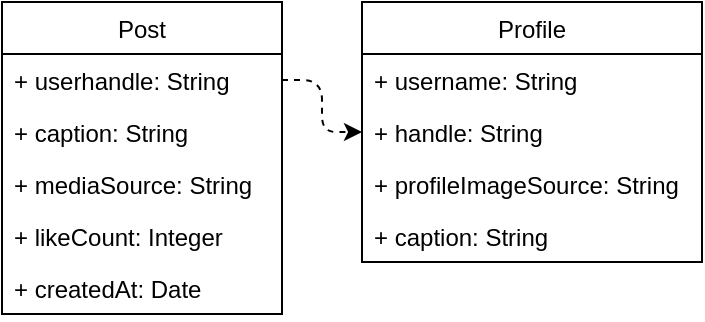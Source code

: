 <mxfile>
    <diagram id="NvvcONSBKLPKExgGw6Y5" name="Page-1">
        <mxGraphModel dx="1138" dy="779" grid="1" gridSize="10" guides="1" tooltips="1" connect="1" arrows="1" fold="1" page="1" pageScale="1" pageWidth="850" pageHeight="1100" math="0" shadow="0">
            <root>
                <mxCell id="0"/>
                <mxCell id="1" parent="0"/>
                <mxCell id="2" value="Post" style="swimlane;fontStyle=0;childLayout=stackLayout;horizontal=1;startSize=26;fillColor=none;horizontalStack=0;resizeParent=1;resizeParentMax=0;resizeLast=0;collapsible=1;marginBottom=0;" parent="1" vertex="1">
                    <mxGeometry x="350" y="340" width="140" height="156" as="geometry"/>
                </mxCell>
                <mxCell id="3" value="+ userhandle: String" style="text;strokeColor=none;fillColor=none;align=left;verticalAlign=top;spacingLeft=4;spacingRight=4;overflow=hidden;rotatable=0;points=[[0,0.5],[1,0.5]];portConstraint=eastwest;" parent="2" vertex="1">
                    <mxGeometry y="26" width="140" height="26" as="geometry"/>
                </mxCell>
                <mxCell id="4" value="+ caption: String" style="text;strokeColor=none;fillColor=none;align=left;verticalAlign=top;spacingLeft=4;spacingRight=4;overflow=hidden;rotatable=0;points=[[0,0.5],[1,0.5]];portConstraint=eastwest;" parent="2" vertex="1">
                    <mxGeometry y="52" width="140" height="26" as="geometry"/>
                </mxCell>
                <mxCell id="5" value="+ mediaSource: String" style="text;strokeColor=none;fillColor=none;align=left;verticalAlign=top;spacingLeft=4;spacingRight=4;overflow=hidden;rotatable=0;points=[[0,0.5],[1,0.5]];portConstraint=eastwest;" parent="2" vertex="1">
                    <mxGeometry y="78" width="140" height="26" as="geometry"/>
                </mxCell>
                <mxCell id="6" value="+ likeCount: Integer" style="text;strokeColor=none;fillColor=none;align=left;verticalAlign=top;spacingLeft=4;spacingRight=4;overflow=hidden;rotatable=0;points=[[0,0.5],[1,0.5]];portConstraint=eastwest;" parent="2" vertex="1">
                    <mxGeometry y="104" width="140" height="26" as="geometry"/>
                </mxCell>
                <mxCell id="7" value="+ createdAt: Date" style="text;strokeColor=none;fillColor=none;align=left;verticalAlign=top;spacingLeft=4;spacingRight=4;overflow=hidden;rotatable=0;points=[[0,0.5],[1,0.5]];portConstraint=eastwest;" parent="2" vertex="1">
                    <mxGeometry y="130" width="140" height="26" as="geometry"/>
                </mxCell>
                <mxCell id="8" value="Profile" style="swimlane;fontStyle=0;childLayout=stackLayout;horizontal=1;startSize=26;fillColor=none;horizontalStack=0;resizeParent=1;resizeParentMax=0;resizeLast=0;collapsible=1;marginBottom=0;" parent="1" vertex="1">
                    <mxGeometry x="530" y="340" width="170" height="130" as="geometry"/>
                </mxCell>
                <mxCell id="9" value="+ username: String" style="text;strokeColor=none;fillColor=none;align=left;verticalAlign=top;spacingLeft=4;spacingRight=4;overflow=hidden;rotatable=0;points=[[0,0.5],[1,0.5]];portConstraint=eastwest;" parent="8" vertex="1">
                    <mxGeometry y="26" width="170" height="26" as="geometry"/>
                </mxCell>
                <mxCell id="10" value="+ handle: String" style="text;strokeColor=none;fillColor=none;align=left;verticalAlign=top;spacingLeft=4;spacingRight=4;overflow=hidden;rotatable=0;points=[[0,0.5],[1,0.5]];portConstraint=eastwest;" parent="8" vertex="1">
                    <mxGeometry y="52" width="170" height="26" as="geometry"/>
                </mxCell>
                <mxCell id="11" value="+ profileImageSource: String" style="text;strokeColor=none;fillColor=none;align=left;verticalAlign=top;spacingLeft=4;spacingRight=4;overflow=hidden;rotatable=0;points=[[0,0.5],[1,0.5]];portConstraint=eastwest;" parent="8" vertex="1">
                    <mxGeometry y="78" width="170" height="26" as="geometry"/>
                </mxCell>
                <mxCell id="12" value="+ caption: String" style="text;strokeColor=none;fillColor=none;align=left;verticalAlign=top;spacingLeft=4;spacingRight=4;overflow=hidden;rotatable=0;points=[[0,0.5],[1,0.5]];portConstraint=eastwest;" parent="8" vertex="1">
                    <mxGeometry y="104" width="170" height="26" as="geometry"/>
                </mxCell>
                <mxCell id="13" style="edgeStyle=orthogonalEdgeStyle;html=1;entryX=0;entryY=0.5;entryDx=0;entryDy=0;rounded=1;dashed=1;" edge="1" parent="1" source="3" target="10">
                    <mxGeometry relative="1" as="geometry"/>
                </mxCell>
            </root>
        </mxGraphModel>
    </diagram>
</mxfile>